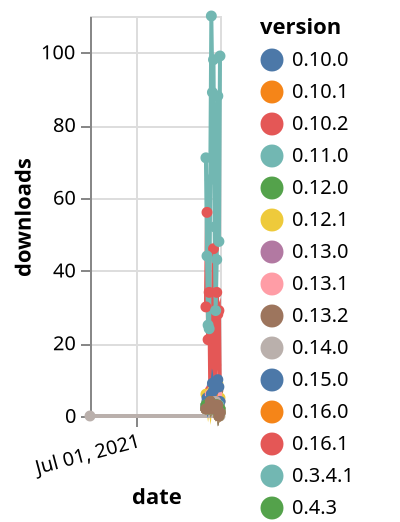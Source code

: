 {"$schema": "https://vega.github.io/schema/vega-lite/v5.json", "description": "A simple bar chart with embedded data.", "data": {"values": [{"date": "2021-09-03", "total": 4837, "delta": 2, "version": "0.10.1"}, {"date": "2021-09-04", "total": 4839, "delta": 2, "version": "0.10.1"}, {"date": "2021-09-05", "total": 4841, "delta": 2, "version": "0.10.1"}, {"date": "2021-09-06", "total": 4843, "delta": 2, "version": "0.10.1"}, {"date": "2021-09-07", "total": 4845, "delta": 2, "version": "0.10.1"}, {"date": "2021-09-08", "total": 4847, "delta": 2, "version": "0.10.1"}, {"date": "2021-09-09", "total": 4850, "delta": 3, "version": "0.10.1"}, {"date": "2021-09-10", "total": 4852, "delta": 2, "version": "0.10.1"}, {"date": "2021-09-11", "total": 4854, "delta": 2, "version": "0.10.1"}, {"date": "2021-09-12", "total": 4857, "delta": 3, "version": "0.10.1"}, {"date": "2021-09-13", "total": 4860, "delta": 3, "version": "0.10.1"}, {"date": "2021-09-14", "total": 4862, "delta": 2, "version": "0.10.1"}, {"date": "2021-09-15", "total": 4863, "delta": 1, "version": "0.10.1"}, {"date": "2021-09-16", "total": 4864, "delta": 1, "version": "0.10.1"}, {"date": "2021-09-03", "total": 5449, "delta": 2, "version": "0.13.2"}, {"date": "2021-09-04", "total": 5451, "delta": 2, "version": "0.13.2"}, {"date": "2021-09-05", "total": 5454, "delta": 3, "version": "0.13.2"}, {"date": "2021-09-06", "total": 5456, "delta": 2, "version": "0.13.2"}, {"date": "2021-09-07", "total": 5460, "delta": 4, "version": "0.13.2"}, {"date": "2021-09-08", "total": 5463, "delta": 3, "version": "0.13.2"}, {"date": "2021-09-09", "total": 5466, "delta": 3, "version": "0.13.2"}, {"date": "2021-09-10", "total": 5469, "delta": 3, "version": "0.13.2"}, {"date": "2021-09-11", "total": 5471, "delta": 2, "version": "0.13.2"}, {"date": "2021-09-12", "total": 5474, "delta": 3, "version": "0.13.2"}, {"date": "2021-09-13", "total": 5477, "delta": 3, "version": "0.13.2"}, {"date": "2021-09-14", "total": 5484, "delta": 7, "version": "0.13.2"}, {"date": "2021-09-15", "total": 5487, "delta": 3, "version": "0.13.2"}, {"date": "2021-09-16", "total": 5491, "delta": 4, "version": "0.13.2"}, {"date": "2021-09-03", "total": 2516, "delta": 2, "version": "0.9.2"}, {"date": "2021-09-04", "total": 2518, "delta": 2, "version": "0.9.2"}, {"date": "2021-09-05", "total": 2520, "delta": 2, "version": "0.9.2"}, {"date": "2021-09-06", "total": 2522, "delta": 2, "version": "0.9.2"}, {"date": "2021-09-07", "total": 2524, "delta": 2, "version": "0.9.2"}, {"date": "2021-09-08", "total": 2527, "delta": 3, "version": "0.9.2"}, {"date": "2021-09-09", "total": 2530, "delta": 3, "version": "0.9.2"}, {"date": "2021-09-10", "total": 2532, "delta": 2, "version": "0.9.2"}, {"date": "2021-09-11", "total": 2534, "delta": 2, "version": "0.9.2"}, {"date": "2021-09-12", "total": 2537, "delta": 3, "version": "0.9.2"}, {"date": "2021-09-13", "total": 2540, "delta": 3, "version": "0.9.2"}, {"date": "2021-09-14", "total": 2542, "delta": 2, "version": "0.9.2"}, {"date": "2021-09-15", "total": 2544, "delta": 2, "version": "0.9.2"}, {"date": "2021-09-16", "total": 2545, "delta": 1, "version": "0.9.2"}, {"date": "2021-09-03", "total": 10300, "delta": 30, "version": "0.16.1"}, {"date": "2021-09-04", "total": 10356, "delta": 56, "version": "0.16.1"}, {"date": "2021-09-05", "total": 10377, "delta": 21, "version": "0.16.1"}, {"date": "2021-09-06", "total": 10411, "delta": 34, "version": "0.16.1"}, {"date": "2021-09-07", "total": 10418, "delta": 7, "version": "0.16.1"}, {"date": "2021-09-08", "total": 10440, "delta": 22, "version": "0.16.1"}, {"date": "2021-09-09", "total": 10445, "delta": 5, "version": "0.16.1"}, {"date": "2021-09-10", "total": 10491, "delta": 46, "version": "0.16.1"}, {"date": "2021-09-11", "total": 10494, "delta": 3, "version": "0.16.1"}, {"date": "2021-09-12", "total": 10508, "delta": 14, "version": "0.16.1"}, {"date": "2021-09-13", "total": 10542, "delta": 34, "version": "0.16.1"}, {"date": "2021-09-14", "total": 10570, "delta": 28, "version": "0.16.1"}, {"date": "2021-09-15", "total": 10599, "delta": 29, "version": "0.16.1"}, {"date": "2021-09-16", "total": 10601, "delta": 2, "version": "0.16.1"}, {"date": "2021-09-03", "total": 2616, "delta": 2, "version": "0.3.4.1"}, {"date": "2021-09-04", "total": 2618, "delta": 2, "version": "0.3.4.1"}, {"date": "2021-09-05", "total": 2620, "delta": 2, "version": "0.3.4.1"}, {"date": "2021-09-06", "total": 2622, "delta": 2, "version": "0.3.4.1"}, {"date": "2021-09-07", "total": 2626, "delta": 4, "version": "0.3.4.1"}, {"date": "2021-09-08", "total": 2629, "delta": 3, "version": "0.3.4.1"}, {"date": "2021-09-09", "total": 2632, "delta": 3, "version": "0.3.4.1"}, {"date": "2021-09-10", "total": 2634, "delta": 2, "version": "0.3.4.1"}, {"date": "2021-09-11", "total": 2636, "delta": 2, "version": "0.3.4.1"}, {"date": "2021-09-12", "total": 2638, "delta": 2, "version": "0.3.4.1"}, {"date": "2021-09-13", "total": 2640, "delta": 2, "version": "0.3.4.1"}, {"date": "2021-09-14", "total": 2644, "delta": 4, "version": "0.3.4.1"}, {"date": "2021-09-15", "total": 2646, "delta": 2, "version": "0.3.4.1"}, {"date": "2021-09-16", "total": 2647, "delta": 1, "version": "0.3.4.1"}, {"date": "2021-09-03", "total": 2577, "delta": 2, "version": "0.5.2"}, {"date": "2021-09-04", "total": 2580, "delta": 3, "version": "0.5.2"}, {"date": "2021-09-05", "total": 2582, "delta": 2, "version": "0.5.2"}, {"date": "2021-09-06", "total": 2584, "delta": 2, "version": "0.5.2"}, {"date": "2021-09-07", "total": 2588, "delta": 4, "version": "0.5.2"}, {"date": "2021-09-08", "total": 2590, "delta": 2, "version": "0.5.2"}, {"date": "2021-09-09", "total": 2593, "delta": 3, "version": "0.5.2"}, {"date": "2021-09-10", "total": 2595, "delta": 2, "version": "0.5.2"}, {"date": "2021-09-11", "total": 2597, "delta": 2, "version": "0.5.2"}, {"date": "2021-09-12", "total": 2599, "delta": 2, "version": "0.5.2"}, {"date": "2021-09-13", "total": 2602, "delta": 3, "version": "0.5.2"}, {"date": "2021-09-14", "total": 2605, "delta": 3, "version": "0.5.2"}, {"date": "2021-09-15", "total": 2605, "delta": 0, "version": "0.5.2"}, {"date": "2021-09-16", "total": 2606, "delta": 1, "version": "0.5.2"}, {"date": "2021-09-03", "total": 2606, "delta": 2, "version": "0.4.4"}, {"date": "2021-09-04", "total": 2608, "delta": 2, "version": "0.4.4"}, {"date": "2021-09-05", "total": 2610, "delta": 2, "version": "0.4.4"}, {"date": "2021-09-06", "total": 2612, "delta": 2, "version": "0.4.4"}, {"date": "2021-09-07", "total": 2616, "delta": 4, "version": "0.4.4"}, {"date": "2021-09-08", "total": 2618, "delta": 2, "version": "0.4.4"}, {"date": "2021-09-09", "total": 2621, "delta": 3, "version": "0.4.4"}, {"date": "2021-09-10", "total": 2623, "delta": 2, "version": "0.4.4"}, {"date": "2021-09-11", "total": 2625, "delta": 2, "version": "0.4.4"}, {"date": "2021-09-12", "total": 2627, "delta": 2, "version": "0.4.4"}, {"date": "2021-09-13", "total": 2630, "delta": 3, "version": "0.4.4"}, {"date": "2021-09-14", "total": 2633, "delta": 3, "version": "0.4.4"}, {"date": "2021-09-15", "total": 2633, "delta": 0, "version": "0.4.4"}, {"date": "2021-09-16", "total": 2634, "delta": 1, "version": "0.4.4"}, {"date": "2021-09-03", "total": 2589, "delta": 2, "version": "0.4.5"}, {"date": "2021-09-04", "total": 2591, "delta": 2, "version": "0.4.5"}, {"date": "2021-09-05", "total": 2593, "delta": 2, "version": "0.4.5"}, {"date": "2021-09-06", "total": 2595, "delta": 2, "version": "0.4.5"}, {"date": "2021-09-07", "total": 2599, "delta": 4, "version": "0.4.5"}, {"date": "2021-09-08", "total": 2602, "delta": 3, "version": "0.4.5"}, {"date": "2021-09-09", "total": 2605, "delta": 3, "version": "0.4.5"}, {"date": "2021-09-10", "total": 2607, "delta": 2, "version": "0.4.5"}, {"date": "2021-09-11", "total": 2609, "delta": 2, "version": "0.4.5"}, {"date": "2021-09-12", "total": 2611, "delta": 2, "version": "0.4.5"}, {"date": "2021-09-13", "total": 2614, "delta": 3, "version": "0.4.5"}, {"date": "2021-09-14", "total": 2617, "delta": 3, "version": "0.4.5"}, {"date": "2021-09-15", "total": 2617, "delta": 0, "version": "0.4.5"}, {"date": "2021-09-16", "total": 2618, "delta": 1, "version": "0.4.5"}, {"date": "2021-09-03", "total": 2828, "delta": 2, "version": "0.7.0"}, {"date": "2021-09-04", "total": 2830, "delta": 2, "version": "0.7.0"}, {"date": "2021-09-05", "total": 2832, "delta": 2, "version": "0.7.0"}, {"date": "2021-09-06", "total": 2834, "delta": 2, "version": "0.7.0"}, {"date": "2021-09-07", "total": 2838, "delta": 4, "version": "0.7.0"}, {"date": "2021-09-08", "total": 2841, "delta": 3, "version": "0.7.0"}, {"date": "2021-09-09", "total": 2844, "delta": 3, "version": "0.7.0"}, {"date": "2021-09-10", "total": 2847, "delta": 3, "version": "0.7.0"}, {"date": "2021-09-11", "total": 2849, "delta": 2, "version": "0.7.0"}, {"date": "2021-09-12", "total": 2851, "delta": 2, "version": "0.7.0"}, {"date": "2021-09-13", "total": 2855, "delta": 4, "version": "0.7.0"}, {"date": "2021-09-14", "total": 2857, "delta": 2, "version": "0.7.0"}, {"date": "2021-09-15", "total": 2859, "delta": 2, "version": "0.7.0"}, {"date": "2021-09-16", "total": 2860, "delta": 1, "version": "0.7.0"}, {"date": "2021-09-03", "total": 3042, "delta": 2, "version": "0.8.1"}, {"date": "2021-09-04", "total": 3044, "delta": 2, "version": "0.8.1"}, {"date": "2021-09-05", "total": 3046, "delta": 2, "version": "0.8.1"}, {"date": "2021-09-06", "total": 3048, "delta": 2, "version": "0.8.1"}, {"date": "2021-09-07", "total": 3050, "delta": 2, "version": "0.8.1"}, {"date": "2021-09-08", "total": 3053, "delta": 3, "version": "0.8.1"}, {"date": "2021-09-09", "total": 3056, "delta": 3, "version": "0.8.1"}, {"date": "2021-09-10", "total": 3058, "delta": 2, "version": "0.8.1"}, {"date": "2021-09-11", "total": 3060, "delta": 2, "version": "0.8.1"}, {"date": "2021-09-12", "total": 3064, "delta": 4, "version": "0.8.1"}, {"date": "2021-09-13", "total": 3066, "delta": 2, "version": "0.8.1"}, {"date": "2021-09-14", "total": 3068, "delta": 2, "version": "0.8.1"}, {"date": "2021-09-15", "total": 3070, "delta": 2, "version": "0.8.1"}, {"date": "2021-09-16", "total": 3071, "delta": 1, "version": "0.8.1"}, {"date": "2021-09-03", "total": 4862, "delta": 6, "version": "0.12.1"}, {"date": "2021-09-04", "total": 4866, "delta": 4, "version": "0.12.1"}, {"date": "2021-09-05", "total": 4868, "delta": 2, "version": "0.12.1"}, {"date": "2021-09-06", "total": 4872, "delta": 4, "version": "0.12.1"}, {"date": "2021-09-07", "total": 4874, "delta": 2, "version": "0.12.1"}, {"date": "2021-09-08", "total": 4879, "delta": 5, "version": "0.12.1"}, {"date": "2021-09-09", "total": 4886, "delta": 7, "version": "0.12.1"}, {"date": "2021-09-10", "total": 4892, "delta": 6, "version": "0.12.1"}, {"date": "2021-09-11", "total": 4897, "delta": 5, "version": "0.12.1"}, {"date": "2021-09-12", "total": 4901, "delta": 4, "version": "0.12.1"}, {"date": "2021-09-13", "total": 4904, "delta": 3, "version": "0.12.1"}, {"date": "2021-09-14", "total": 4913, "delta": 9, "version": "0.12.1"}, {"date": "2021-09-15", "total": 4917, "delta": 4, "version": "0.12.1"}, {"date": "2021-09-16", "total": 4922, "delta": 5, "version": "0.12.1"}, {"date": "2021-09-03", "total": 3369, "delta": 3, "version": "0.10.0"}, {"date": "2021-09-04", "total": 3374, "delta": 5, "version": "0.10.0"}, {"date": "2021-09-05", "total": 3376, "delta": 2, "version": "0.10.0"}, {"date": "2021-09-06", "total": 3378, "delta": 2, "version": "0.10.0"}, {"date": "2021-09-07", "total": 3380, "delta": 2, "version": "0.10.0"}, {"date": "2021-09-08", "total": 3382, "delta": 2, "version": "0.10.0"}, {"date": "2021-09-09", "total": 3386, "delta": 4, "version": "0.10.0"}, {"date": "2021-09-10", "total": 3388, "delta": 2, "version": "0.10.0"}, {"date": "2021-09-11", "total": 3390, "delta": 2, "version": "0.10.0"}, {"date": "2021-09-12", "total": 3394, "delta": 4, "version": "0.10.0"}, {"date": "2021-09-13", "total": 3396, "delta": 2, "version": "0.10.0"}, {"date": "2021-09-14", "total": 3399, "delta": 3, "version": "0.10.0"}, {"date": "2021-09-15", "total": 3402, "delta": 3, "version": "0.10.0"}, {"date": "2021-09-16", "total": 3403, "delta": 1, "version": "0.10.0"}, {"date": "2021-09-03", "total": 2587, "delta": 2, "version": "0.5.3"}, {"date": "2021-09-04", "total": 2589, "delta": 2, "version": "0.5.3"}, {"date": "2021-09-05", "total": 2591, "delta": 2, "version": "0.5.3"}, {"date": "2021-09-06", "total": 2593, "delta": 2, "version": "0.5.3"}, {"date": "2021-09-07", "total": 2597, "delta": 4, "version": "0.5.3"}, {"date": "2021-09-08", "total": 2599, "delta": 2, "version": "0.5.3"}, {"date": "2021-09-09", "total": 2602, "delta": 3, "version": "0.5.3"}, {"date": "2021-09-10", "total": 2604, "delta": 2, "version": "0.5.3"}, {"date": "2021-09-11", "total": 2606, "delta": 2, "version": "0.5.3"}, {"date": "2021-09-12", "total": 2608, "delta": 2, "version": "0.5.3"}, {"date": "2021-09-13", "total": 2611, "delta": 3, "version": "0.5.3"}, {"date": "2021-09-14", "total": 2614, "delta": 3, "version": "0.5.3"}, {"date": "2021-09-15", "total": 2614, "delta": 0, "version": "0.5.3"}, {"date": "2021-09-16", "total": 2615, "delta": 1, "version": "0.5.3"}, {"date": "2021-09-03", "total": 2966, "delta": 2, "version": "0.7.1"}, {"date": "2021-09-04", "total": 2968, "delta": 2, "version": "0.7.1"}, {"date": "2021-09-05", "total": 2970, "delta": 2, "version": "0.7.1"}, {"date": "2021-09-06", "total": 2972, "delta": 2, "version": "0.7.1"}, {"date": "2021-09-07", "total": 2976, "delta": 4, "version": "0.7.1"}, {"date": "2021-09-08", "total": 2979, "delta": 3, "version": "0.7.1"}, {"date": "2021-09-09", "total": 2982, "delta": 3, "version": "0.7.1"}, {"date": "2021-09-10", "total": 2984, "delta": 2, "version": "0.7.1"}, {"date": "2021-09-11", "total": 2986, "delta": 2, "version": "0.7.1"}, {"date": "2021-09-12", "total": 2990, "delta": 4, "version": "0.7.1"}, {"date": "2021-09-13", "total": 2992, "delta": 2, "version": "0.7.1"}, {"date": "2021-09-14", "total": 2994, "delta": 2, "version": "0.7.1"}, {"date": "2021-09-15", "total": 2996, "delta": 2, "version": "0.7.1"}, {"date": "2021-09-16", "total": 2997, "delta": 1, "version": "0.7.1"}, {"date": "2021-09-03", "total": 2829, "delta": 2, "version": "0.9.1"}, {"date": "2021-09-04", "total": 2831, "delta": 2, "version": "0.9.1"}, {"date": "2021-09-05", "total": 2833, "delta": 2, "version": "0.9.1"}, {"date": "2021-09-06", "total": 2835, "delta": 2, "version": "0.9.1"}, {"date": "2021-09-07", "total": 2837, "delta": 2, "version": "0.9.1"}, {"date": "2021-09-08", "total": 2840, "delta": 3, "version": "0.9.1"}, {"date": "2021-09-09", "total": 2843, "delta": 3, "version": "0.9.1"}, {"date": "2021-09-10", "total": 2845, "delta": 2, "version": "0.9.1"}, {"date": "2021-09-11", "total": 2847, "delta": 2, "version": "0.9.1"}, {"date": "2021-09-12", "total": 2851, "delta": 4, "version": "0.9.1"}, {"date": "2021-09-13", "total": 2853, "delta": 2, "version": "0.9.1"}, {"date": "2021-09-14", "total": 2855, "delta": 2, "version": "0.9.1"}, {"date": "2021-09-15", "total": 2857, "delta": 2, "version": "0.9.1"}, {"date": "2021-09-16", "total": 2858, "delta": 1, "version": "0.9.1"}, {"date": "2021-09-03", "total": 4159, "delta": 2, "version": "0.8.0"}, {"date": "2021-09-04", "total": 4161, "delta": 2, "version": "0.8.0"}, {"date": "2021-09-05", "total": 4163, "delta": 2, "version": "0.8.0"}, {"date": "2021-09-06", "total": 4165, "delta": 2, "version": "0.8.0"}, {"date": "2021-09-07", "total": 4171, "delta": 6, "version": "0.8.0"}, {"date": "2021-09-08", "total": 4176, "delta": 5, "version": "0.8.0"}, {"date": "2021-09-09", "total": 4181, "delta": 5, "version": "0.8.0"}, {"date": "2021-09-10", "total": 4183, "delta": 2, "version": "0.8.0"}, {"date": "2021-09-11", "total": 4185, "delta": 2, "version": "0.8.0"}, {"date": "2021-09-12", "total": 4189, "delta": 4, "version": "0.8.0"}, {"date": "2021-09-13", "total": 4195, "delta": 6, "version": "0.8.0"}, {"date": "2021-09-14", "total": 4197, "delta": 2, "version": "0.8.0"}, {"date": "2021-09-15", "total": 4199, "delta": 2, "version": "0.8.0"}, {"date": "2021-09-16", "total": 4200, "delta": 1, "version": "0.8.0"}, {"date": "2021-09-03", "total": 432, "delta": 71, "version": "2.0.0"}, {"date": "2021-09-04", "total": 476, "delta": 44, "version": "2.0.0"}, {"date": "2021-09-05", "total": 501, "delta": 25, "version": "2.0.0"}, {"date": "2021-09-06", "total": 525, "delta": 24, "version": "2.0.0"}, {"date": "2021-09-07", "total": 590, "delta": 65, "version": "2.0.0"}, {"date": "2021-09-08", "total": 700, "delta": 110, "version": "2.0.0"}, {"date": "2021-09-09", "total": 789, "delta": 89, "version": "2.0.0"}, {"date": "2021-09-10", "total": 887, "delta": 98, "version": "2.0.0"}, {"date": "2021-09-11", "total": 939, "delta": 52, "version": "2.0.0"}, {"date": "2021-09-12", "total": 968, "delta": 29, "version": "2.0.0"}, {"date": "2021-09-13", "total": 1011, "delta": 43, "version": "2.0.0"}, {"date": "2021-09-14", "total": 1099, "delta": 88, "version": "2.0.0"}, {"date": "2021-09-15", "total": 1147, "delta": 48, "version": "2.0.0"}, {"date": "2021-09-16", "total": 1246, "delta": 99, "version": "2.0.0"}, {"date": "2021-09-03", "total": 2736, "delta": 2, "version": "0.5.5"}, {"date": "2021-09-04", "total": 2738, "delta": 2, "version": "0.5.5"}, {"date": "2021-09-05", "total": 2740, "delta": 2, "version": "0.5.5"}, {"date": "2021-09-06", "total": 2742, "delta": 2, "version": "0.5.5"}, {"date": "2021-09-07", "total": 2746, "delta": 4, "version": "0.5.5"}, {"date": "2021-09-08", "total": 2748, "delta": 2, "version": "0.5.5"}, {"date": "2021-09-09", "total": 2751, "delta": 3, "version": "0.5.5"}, {"date": "2021-09-10", "total": 2753, "delta": 2, "version": "0.5.5"}, {"date": "2021-09-11", "total": 2755, "delta": 2, "version": "0.5.5"}, {"date": "2021-09-12", "total": 2757, "delta": 2, "version": "0.5.5"}, {"date": "2021-09-13", "total": 2761, "delta": 4, "version": "0.5.5"}, {"date": "2021-09-14", "total": 2763, "delta": 2, "version": "0.5.5"}, {"date": "2021-09-15", "total": 2763, "delta": 0, "version": "0.5.5"}, {"date": "2021-09-16", "total": 2764, "delta": 1, "version": "0.5.5"}, {"date": "2021-09-03", "total": 974, "delta": 2, "version": "0.13.0"}, {"date": "2021-09-04", "total": 977, "delta": 3, "version": "0.13.0"}, {"date": "2021-09-05", "total": 980, "delta": 3, "version": "0.13.0"}, {"date": "2021-09-06", "total": 982, "delta": 2, "version": "0.13.0"}, {"date": "2021-09-07", "total": 984, "delta": 2, "version": "0.13.0"}, {"date": "2021-09-08", "total": 987, "delta": 3, "version": "0.13.0"}, {"date": "2021-09-09", "total": 990, "delta": 3, "version": "0.13.0"}, {"date": "2021-09-10", "total": 992, "delta": 2, "version": "0.13.0"}, {"date": "2021-09-11", "total": 994, "delta": 2, "version": "0.13.0"}, {"date": "2021-09-12", "total": 997, "delta": 3, "version": "0.13.0"}, {"date": "2021-09-13", "total": 1000, "delta": 3, "version": "0.13.0"}, {"date": "2021-09-14", "total": 1002, "delta": 2, "version": "0.13.0"}, {"date": "2021-09-15", "total": 1004, "delta": 2, "version": "0.13.0"}, {"date": "2021-09-16", "total": 1005, "delta": 1, "version": "0.13.0"}, {"date": "2021-09-03", "total": 2557, "delta": 2, "version": "0.16.0"}, {"date": "2021-09-04", "total": 2560, "delta": 3, "version": "0.16.0"}, {"date": "2021-09-05", "total": 2563, "delta": 3, "version": "0.16.0"}, {"date": "2021-09-06", "total": 2565, "delta": 2, "version": "0.16.0"}, {"date": "2021-09-07", "total": 2569, "delta": 4, "version": "0.16.0"}, {"date": "2021-09-08", "total": 2575, "delta": 6, "version": "0.16.0"}, {"date": "2021-09-09", "total": 2581, "delta": 6, "version": "0.16.0"}, {"date": "2021-09-10", "total": 2585, "delta": 4, "version": "0.16.0"}, {"date": "2021-09-11", "total": 2589, "delta": 4, "version": "0.16.0"}, {"date": "2021-09-12", "total": 2591, "delta": 2, "version": "0.16.0"}, {"date": "2021-09-13", "total": 2595, "delta": 4, "version": "0.16.0"}, {"date": "2021-09-14", "total": 2599, "delta": 4, "version": "0.16.0"}, {"date": "2021-09-15", "total": 2602, "delta": 3, "version": "0.16.0"}, {"date": "2021-09-16", "total": 2604, "delta": 2, "version": "0.16.0"}, {"date": "2021-05-19", "total": 0, "delta": 0, "version": "0.14.0"}, {"date": "2021-09-16", "total": 0, "delta": 0, "version": "0.14.0"}, {"date": "2021-09-03", "total": 3538, "delta": 2, "version": "0.7.2"}, {"date": "2021-09-04", "total": 3540, "delta": 2, "version": "0.7.2"}, {"date": "2021-09-05", "total": 3542, "delta": 2, "version": "0.7.2"}, {"date": "2021-09-06", "total": 3546, "delta": 4, "version": "0.7.2"}, {"date": "2021-09-07", "total": 3550, "delta": 4, "version": "0.7.2"}, {"date": "2021-09-08", "total": 3553, "delta": 3, "version": "0.7.2"}, {"date": "2021-09-09", "total": 3556, "delta": 3, "version": "0.7.2"}, {"date": "2021-09-10", "total": 3558, "delta": 2, "version": "0.7.2"}, {"date": "2021-09-11", "total": 3560, "delta": 2, "version": "0.7.2"}, {"date": "2021-09-12", "total": 3564, "delta": 4, "version": "0.7.2"}, {"date": "2021-09-13", "total": 3566, "delta": 2, "version": "0.7.2"}, {"date": "2021-09-14", "total": 3568, "delta": 2, "version": "0.7.2"}, {"date": "2021-09-15", "total": 3570, "delta": 2, "version": "0.7.2"}, {"date": "2021-09-16", "total": 3571, "delta": 1, "version": "0.7.2"}, {"date": "2021-09-03", "total": 2612, "delta": 2, "version": "0.5.4"}, {"date": "2021-09-04", "total": 2614, "delta": 2, "version": "0.5.4"}, {"date": "2021-09-05", "total": 2616, "delta": 2, "version": "0.5.4"}, {"date": "2021-09-06", "total": 2618, "delta": 2, "version": "0.5.4"}, {"date": "2021-09-07", "total": 2622, "delta": 4, "version": "0.5.4"}, {"date": "2021-09-08", "total": 2624, "delta": 2, "version": "0.5.4"}, {"date": "2021-09-09", "total": 2627, "delta": 3, "version": "0.5.4"}, {"date": "2021-09-10", "total": 2629, "delta": 2, "version": "0.5.4"}, {"date": "2021-09-11", "total": 2631, "delta": 2, "version": "0.5.4"}, {"date": "2021-09-12", "total": 2633, "delta": 2, "version": "0.5.4"}, {"date": "2021-09-13", "total": 2637, "delta": 4, "version": "0.5.4"}, {"date": "2021-09-14", "total": 2639, "delta": 2, "version": "0.5.4"}, {"date": "2021-09-15", "total": 2639, "delta": 0, "version": "0.5.4"}, {"date": "2021-09-16", "total": 2640, "delta": 1, "version": "0.5.4"}, {"date": "2021-09-03", "total": 1077, "delta": 3, "version": "0.13.1"}, {"date": "2021-09-04", "total": 1079, "delta": 2, "version": "0.13.1"}, {"date": "2021-09-05", "total": 1081, "delta": 2, "version": "0.13.1"}, {"date": "2021-09-06", "total": 1084, "delta": 3, "version": "0.13.1"}, {"date": "2021-09-07", "total": 1086, "delta": 2, "version": "0.13.1"}, {"date": "2021-09-08", "total": 1089, "delta": 3, "version": "0.13.1"}, {"date": "2021-09-09", "total": 1092, "delta": 3, "version": "0.13.1"}, {"date": "2021-09-10", "total": 1094, "delta": 2, "version": "0.13.1"}, {"date": "2021-09-11", "total": 1096, "delta": 2, "version": "0.13.1"}, {"date": "2021-09-12", "total": 1099, "delta": 3, "version": "0.13.1"}, {"date": "2021-09-13", "total": 1102, "delta": 3, "version": "0.13.1"}, {"date": "2021-09-14", "total": 1104, "delta": 2, "version": "0.13.1"}, {"date": "2021-09-15", "total": 1106, "delta": 2, "version": "0.13.1"}, {"date": "2021-09-16", "total": 1107, "delta": 1, "version": "0.13.1"}, {"date": "2021-09-03", "total": 2806, "delta": 2, "version": "0.6.0"}, {"date": "2021-09-04", "total": 2808, "delta": 2, "version": "0.6.0"}, {"date": "2021-09-05", "total": 2810, "delta": 2, "version": "0.6.0"}, {"date": "2021-09-06", "total": 2812, "delta": 2, "version": "0.6.0"}, {"date": "2021-09-07", "total": 2816, "delta": 4, "version": "0.6.0"}, {"date": "2021-09-08", "total": 2819, "delta": 3, "version": "0.6.0"}, {"date": "2021-09-09", "total": 2822, "delta": 3, "version": "0.6.0"}, {"date": "2021-09-10", "total": 2824, "delta": 2, "version": "0.6.0"}, {"date": "2021-09-11", "total": 2826, "delta": 2, "version": "0.6.0"}, {"date": "2021-09-12", "total": 2828, "delta": 2, "version": "0.6.0"}, {"date": "2021-09-13", "total": 2832, "delta": 4, "version": "0.6.0"}, {"date": "2021-09-14", "total": 2834, "delta": 2, "version": "0.6.0"}, {"date": "2021-09-15", "total": 2836, "delta": 2, "version": "0.6.0"}, {"date": "2021-09-16", "total": 2837, "delta": 1, "version": "0.6.0"}, {"date": "2021-09-03", "total": 2550, "delta": 2, "version": "0.5.0"}, {"date": "2021-09-04", "total": 2552, "delta": 2, "version": "0.5.0"}, {"date": "2021-09-05", "total": 2554, "delta": 2, "version": "0.5.0"}, {"date": "2021-09-06", "total": 2556, "delta": 2, "version": "0.5.0"}, {"date": "2021-09-07", "total": 2560, "delta": 4, "version": "0.5.0"}, {"date": "2021-09-08", "total": 2562, "delta": 2, "version": "0.5.0"}, {"date": "2021-09-09", "total": 2565, "delta": 3, "version": "0.5.0"}, {"date": "2021-09-10", "total": 2567, "delta": 2, "version": "0.5.0"}, {"date": "2021-09-11", "total": 2569, "delta": 2, "version": "0.5.0"}, {"date": "2021-09-12", "total": 2571, "delta": 2, "version": "0.5.0"}, {"date": "2021-09-13", "total": 2574, "delta": 3, "version": "0.5.0"}, {"date": "2021-09-14", "total": 2577, "delta": 3, "version": "0.5.0"}, {"date": "2021-09-15", "total": 2577, "delta": 0, "version": "0.5.0"}, {"date": "2021-09-16", "total": 2578, "delta": 1, "version": "0.5.0"}, {"date": "2021-09-03", "total": 5577, "delta": 2, "version": "0.15.0"}, {"date": "2021-09-04", "total": 5581, "delta": 4, "version": "0.15.0"}, {"date": "2021-09-05", "total": 5583, "delta": 2, "version": "0.15.0"}, {"date": "2021-09-06", "total": 5586, "delta": 3, "version": "0.15.0"}, {"date": "2021-09-07", "total": 5589, "delta": 3, "version": "0.15.0"}, {"date": "2021-09-08", "total": 5595, "delta": 6, "version": "0.15.0"}, {"date": "2021-09-09", "total": 5604, "delta": 9, "version": "0.15.0"}, {"date": "2021-09-10", "total": 5611, "delta": 7, "version": "0.15.0"}, {"date": "2021-09-11", "total": 5614, "delta": 3, "version": "0.15.0"}, {"date": "2021-09-12", "total": 5616, "delta": 2, "version": "0.15.0"}, {"date": "2021-09-13", "total": 5619, "delta": 3, "version": "0.15.0"}, {"date": "2021-09-14", "total": 5629, "delta": 10, "version": "0.15.0"}, {"date": "2021-09-15", "total": 5637, "delta": 8, "version": "0.15.0"}, {"date": "2021-09-16", "total": 5641, "delta": 4, "version": "0.15.0"}, {"date": "2021-09-03", "total": 2553, "delta": 2, "version": "0.9.3"}, {"date": "2021-09-04", "total": 2555, "delta": 2, "version": "0.9.3"}, {"date": "2021-09-05", "total": 2557, "delta": 2, "version": "0.9.3"}, {"date": "2021-09-06", "total": 2559, "delta": 2, "version": "0.9.3"}, {"date": "2021-09-07", "total": 2561, "delta": 2, "version": "0.9.3"}, {"date": "2021-09-08", "total": 2565, "delta": 4, "version": "0.9.3"}, {"date": "2021-09-09", "total": 2568, "delta": 3, "version": "0.9.3"}, {"date": "2021-09-10", "total": 2570, "delta": 2, "version": "0.9.3"}, {"date": "2021-09-11", "total": 2572, "delta": 2, "version": "0.9.3"}, {"date": "2021-09-12", "total": 2576, "delta": 4, "version": "0.9.3"}, {"date": "2021-09-13", "total": 2578, "delta": 2, "version": "0.9.3"}, {"date": "2021-09-14", "total": 2580, "delta": 2, "version": "0.9.3"}, {"date": "2021-09-15", "total": 2582, "delta": 2, "version": "0.9.3"}, {"date": "2021-09-16", "total": 2583, "delta": 1, "version": "0.9.3"}, {"date": "2021-09-03", "total": 7823, "delta": 3, "version": "0.11.0"}, {"date": "2021-09-04", "total": 7825, "delta": 2, "version": "0.11.0"}, {"date": "2021-09-05", "total": 7827, "delta": 2, "version": "0.11.0"}, {"date": "2021-09-06", "total": 7829, "delta": 2, "version": "0.11.0"}, {"date": "2021-09-07", "total": 7831, "delta": 2, "version": "0.11.0"}, {"date": "2021-09-08", "total": 7833, "delta": 2, "version": "0.11.0"}, {"date": "2021-09-09", "total": 7836, "delta": 3, "version": "0.11.0"}, {"date": "2021-09-10", "total": 7838, "delta": 2, "version": "0.11.0"}, {"date": "2021-09-11", "total": 7840, "delta": 2, "version": "0.11.0"}, {"date": "2021-09-12", "total": 7843, "delta": 3, "version": "0.11.0"}, {"date": "2021-09-13", "total": 7846, "delta": 3, "version": "0.11.0"}, {"date": "2021-09-14", "total": 7848, "delta": 2, "version": "0.11.0"}, {"date": "2021-09-15", "total": 7851, "delta": 3, "version": "0.11.0"}, {"date": "2021-09-16", "total": 7853, "delta": 2, "version": "0.11.0"}, {"date": "2021-09-03", "total": 2979, "delta": 2, "version": "0.10.2"}, {"date": "2021-09-04", "total": 2982, "delta": 3, "version": "0.10.2"}, {"date": "2021-09-05", "total": 2984, "delta": 2, "version": "0.10.2"}, {"date": "2021-09-06", "total": 2986, "delta": 2, "version": "0.10.2"}, {"date": "2021-09-07", "total": 2988, "delta": 2, "version": "0.10.2"}, {"date": "2021-09-08", "total": 2990, "delta": 2, "version": "0.10.2"}, {"date": "2021-09-09", "total": 2993, "delta": 3, "version": "0.10.2"}, {"date": "2021-09-10", "total": 2995, "delta": 2, "version": "0.10.2"}, {"date": "2021-09-11", "total": 2997, "delta": 2, "version": "0.10.2"}, {"date": "2021-09-12", "total": 3000, "delta": 3, "version": "0.10.2"}, {"date": "2021-09-13", "total": 3003, "delta": 3, "version": "0.10.2"}, {"date": "2021-09-14", "total": 3005, "delta": 2, "version": "0.10.2"}, {"date": "2021-09-15", "total": 3006, "delta": 1, "version": "0.10.2"}, {"date": "2021-09-16", "total": 3007, "delta": 1, "version": "0.10.2"}, {"date": "2021-09-03", "total": 2496, "delta": 2, "version": "0.9.0"}, {"date": "2021-09-04", "total": 2498, "delta": 2, "version": "0.9.0"}, {"date": "2021-09-05", "total": 2500, "delta": 2, "version": "0.9.0"}, {"date": "2021-09-06", "total": 2502, "delta": 2, "version": "0.9.0"}, {"date": "2021-09-07", "total": 2504, "delta": 2, "version": "0.9.0"}, {"date": "2021-09-08", "total": 2507, "delta": 3, "version": "0.9.0"}, {"date": "2021-09-09", "total": 2510, "delta": 3, "version": "0.9.0"}, {"date": "2021-09-10", "total": 2512, "delta": 2, "version": "0.9.0"}, {"date": "2021-09-11", "total": 2514, "delta": 2, "version": "0.9.0"}, {"date": "2021-09-12", "total": 2518, "delta": 4, "version": "0.9.0"}, {"date": "2021-09-13", "total": 2520, "delta": 2, "version": "0.9.0"}, {"date": "2021-09-14", "total": 2522, "delta": 2, "version": "0.9.0"}, {"date": "2021-09-15", "total": 2524, "delta": 2, "version": "0.9.0"}, {"date": "2021-09-16", "total": 2525, "delta": 1, "version": "0.9.0"}, {"date": "2021-09-03", "total": 19063, "delta": 3, "version": "0.12.0"}, {"date": "2021-09-04", "total": 19066, "delta": 3, "version": "0.12.0"}, {"date": "2021-09-05", "total": 19068, "delta": 2, "version": "0.12.0"}, {"date": "2021-09-06", "total": 19070, "delta": 2, "version": "0.12.0"}, {"date": "2021-09-07", "total": 19072, "delta": 2, "version": "0.12.0"}, {"date": "2021-09-08", "total": 19074, "delta": 2, "version": "0.12.0"}, {"date": "2021-09-09", "total": 19077, "delta": 3, "version": "0.12.0"}, {"date": "2021-09-10", "total": 19079, "delta": 2, "version": "0.12.0"}, {"date": "2021-09-11", "total": 19081, "delta": 2, "version": "0.12.0"}, {"date": "2021-09-12", "total": 19084, "delta": 3, "version": "0.12.0"}, {"date": "2021-09-13", "total": 19087, "delta": 3, "version": "0.12.0"}, {"date": "2021-09-14", "total": 19089, "delta": 2, "version": "0.12.0"}, {"date": "2021-09-15", "total": 19090, "delta": 1, "version": "0.12.0"}, {"date": "2021-09-16", "total": 19092, "delta": 2, "version": "0.12.0"}, {"date": "2021-09-03", "total": 2600, "delta": 2, "version": "0.4.3"}, {"date": "2021-09-04", "total": 2602, "delta": 2, "version": "0.4.3"}, {"date": "2021-09-05", "total": 2604, "delta": 2, "version": "0.4.3"}, {"date": "2021-09-06", "total": 2606, "delta": 2, "version": "0.4.3"}, {"date": "2021-09-07", "total": 2610, "delta": 4, "version": "0.4.3"}, {"date": "2021-09-08", "total": 2612, "delta": 2, "version": "0.4.3"}, {"date": "2021-09-09", "total": 2615, "delta": 3, "version": "0.4.3"}, {"date": "2021-09-10", "total": 2617, "delta": 2, "version": "0.4.3"}, {"date": "2021-09-11", "total": 2619, "delta": 2, "version": "0.4.3"}, {"date": "2021-09-12", "total": 2621, "delta": 2, "version": "0.4.3"}, {"date": "2021-09-13", "total": 2624, "delta": 3, "version": "0.4.3"}, {"date": "2021-09-14", "total": 2627, "delta": 3, "version": "0.4.3"}, {"date": "2021-09-15", "total": 2627, "delta": 0, "version": "0.4.3"}, {"date": "2021-09-16", "total": 2628, "delta": 1, "version": "0.4.3"}, {"date": "2021-09-03", "total": 2585, "delta": 2, "version": "0.5.1"}, {"date": "2021-09-04", "total": 2587, "delta": 2, "version": "0.5.1"}, {"date": "2021-09-05", "total": 2589, "delta": 2, "version": "0.5.1"}, {"date": "2021-09-06", "total": 2591, "delta": 2, "version": "0.5.1"}, {"date": "2021-09-07", "total": 2595, "delta": 4, "version": "0.5.1"}, {"date": "2021-09-08", "total": 2597, "delta": 2, "version": "0.5.1"}, {"date": "2021-09-09", "total": 2600, "delta": 3, "version": "0.5.1"}, {"date": "2021-09-10", "total": 2602, "delta": 2, "version": "0.5.1"}, {"date": "2021-09-11", "total": 2604, "delta": 2, "version": "0.5.1"}, {"date": "2021-09-12", "total": 2606, "delta": 2, "version": "0.5.1"}, {"date": "2021-09-13", "total": 2609, "delta": 3, "version": "0.5.1"}, {"date": "2021-09-14", "total": 2612, "delta": 3, "version": "0.5.1"}, {"date": "2021-09-15", "total": 2612, "delta": 0, "version": "0.5.1"}, {"date": "2021-09-16", "total": 2613, "delta": 1, "version": "0.5.1"}]}, "width": "container", "mark": {"type": "line", "point": {"filled": true}}, "encoding": {"x": {"field": "date", "type": "temporal", "timeUnit": "yearmonthdate", "title": "date", "axis": {"labelAngle": -15}}, "y": {"field": "delta", "type": "quantitative", "title": "downloads"}, "color": {"field": "version", "type": "nominal"}, "tooltip": {"field": "delta"}}}